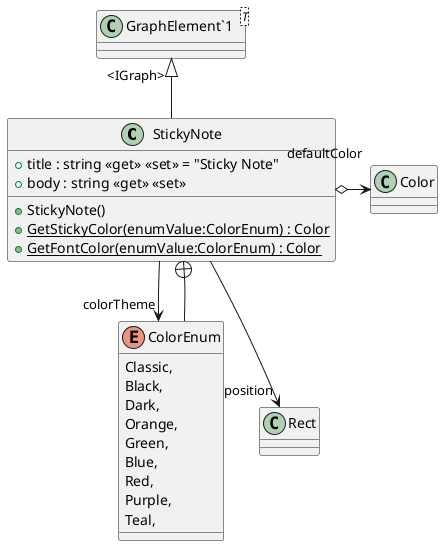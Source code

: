 @startuml
class StickyNote {
    + StickyNote()
    + title : string <<get>> <<set>> = "Sticky Note"
    + body : string <<get>> <<set>>
    + {static} GetStickyColor(enumValue:ColorEnum) : Color
    + {static} GetFontColor(enumValue:ColorEnum) : Color
}
class "GraphElement`1"<T> {
}
enum ColorEnum {
    Classic,
    Black,
    Dark,
    Orange,
    Green,
    Blue,
    Red,
    Purple,
    Teal,
}
"GraphElement`1" "<IGraph>" <|-- StickyNote
StickyNote o-> "defaultColor" Color
StickyNote --> "position" Rect
StickyNote --> "colorTheme" ColorEnum
StickyNote +-- ColorEnum
@enduml
